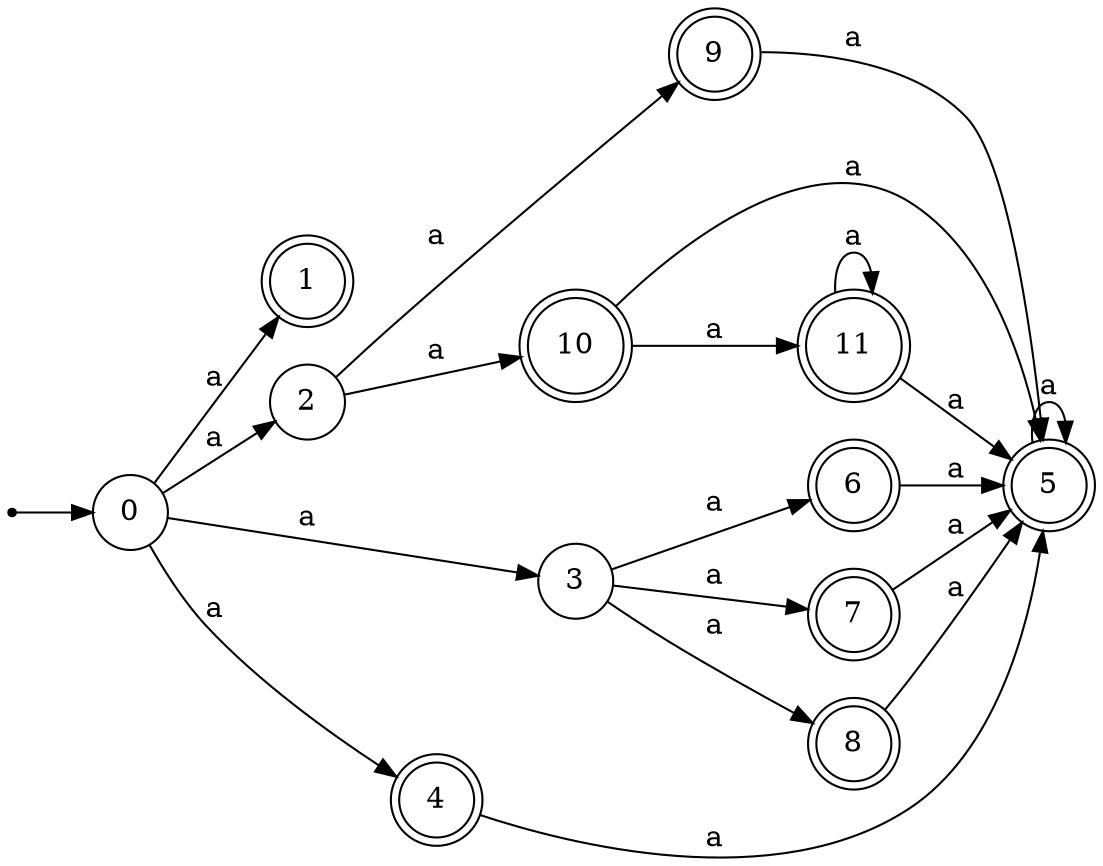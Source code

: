 digraph finite_state_machine {
rankdir=LR;
size="20,20";
node [shape = point]; "dummy0"
node [shape = circle]; "0";
"dummy0" -> "0";
node [shape = doublecircle]; "1";node [shape = circle]; "2";
node [shape = circle]; "3";
node [shape = doublecircle]; "4";node [shape = doublecircle]; "5";node [shape = doublecircle]; "6";node [shape = doublecircle]; "7";node [shape = doublecircle]; "8";node [shape = doublecircle]; "9";node [shape = doublecircle]; "10";node [shape = doublecircle]; "11";"0" -> "1" [label = "a"];
 "0" -> "2" [label = "a"];
 "0" -> "3" [label = "a"];
 "0" -> "4" [label = "a"];
 "4" -> "5" [label = "a"];
 "5" -> "5" [label = "a"];
 "3" -> "8" [label = "a"];
 "3" -> "6" [label = "a"];
 "3" -> "7" [label = "a"];
 "8" -> "5" [label = "a"];
 "7" -> "5" [label = "a"];
 "6" -> "5" [label = "a"];
 "2" -> "9" [label = "a"];
 "2" -> "10" [label = "a"];
 "10" -> "11" [label = "a"];
 "10" -> "5" [label = "a"];
 "11" -> "11" [label = "a"];
 "11" -> "5" [label = "a"];
 "9" -> "5" [label = "a"];
 }
